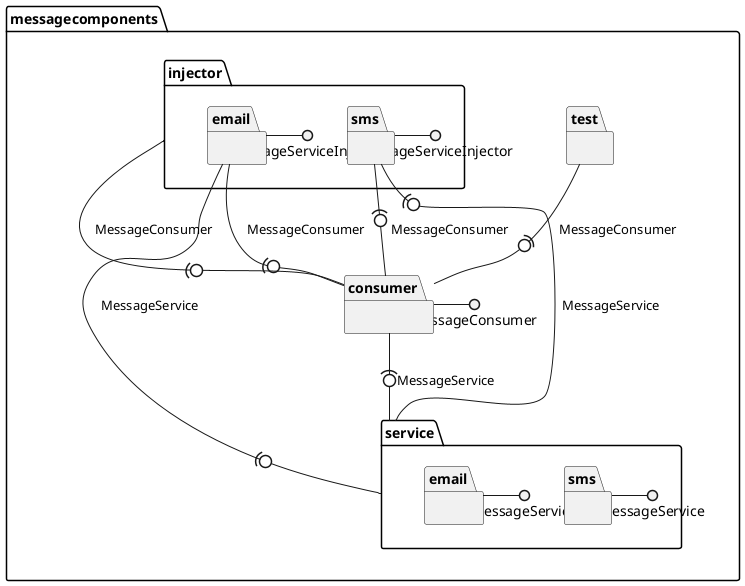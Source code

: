 @startuml
package messagecomponents {
package messagecomponents.injector {
package messagecomponents.injector.email {
}
package messagecomponents.injector.sms {
}
}
package messagecomponents.consumer {
}
package messagecomponents.test {
}
package messagecomponents.service {
package messagecomponents.service.email {
}
package messagecomponents.service.sms {
}
}
}
messagecomponents.consumer -() MessageConsumer
messagecomponents.service.sms -() MessageService
messagecomponents.service.email -() MessageService
messagecomponents.injector.email -() MessageServiceInjector
messagecomponents.injector.sms -() MessageServiceInjector
messagecomponents.test -(0- messagecomponents.consumer : "MessageConsumer"
messagecomponents.consumer -(0- messagecomponents.service : "MessageService"
messagecomponents.injector.email -(0- messagecomponents.consumer : "MessageConsumer"
messagecomponents.injector.email -(0- messagecomponents.service : "MessageService"
messagecomponents.injector -(0- messagecomponents.consumer : "MessageConsumer"
messagecomponents.injector.sms -(0- messagecomponents.consumer : "MessageConsumer"
messagecomponents.injector.sms -(0- messagecomponents.service : "MessageService"
@enduml
